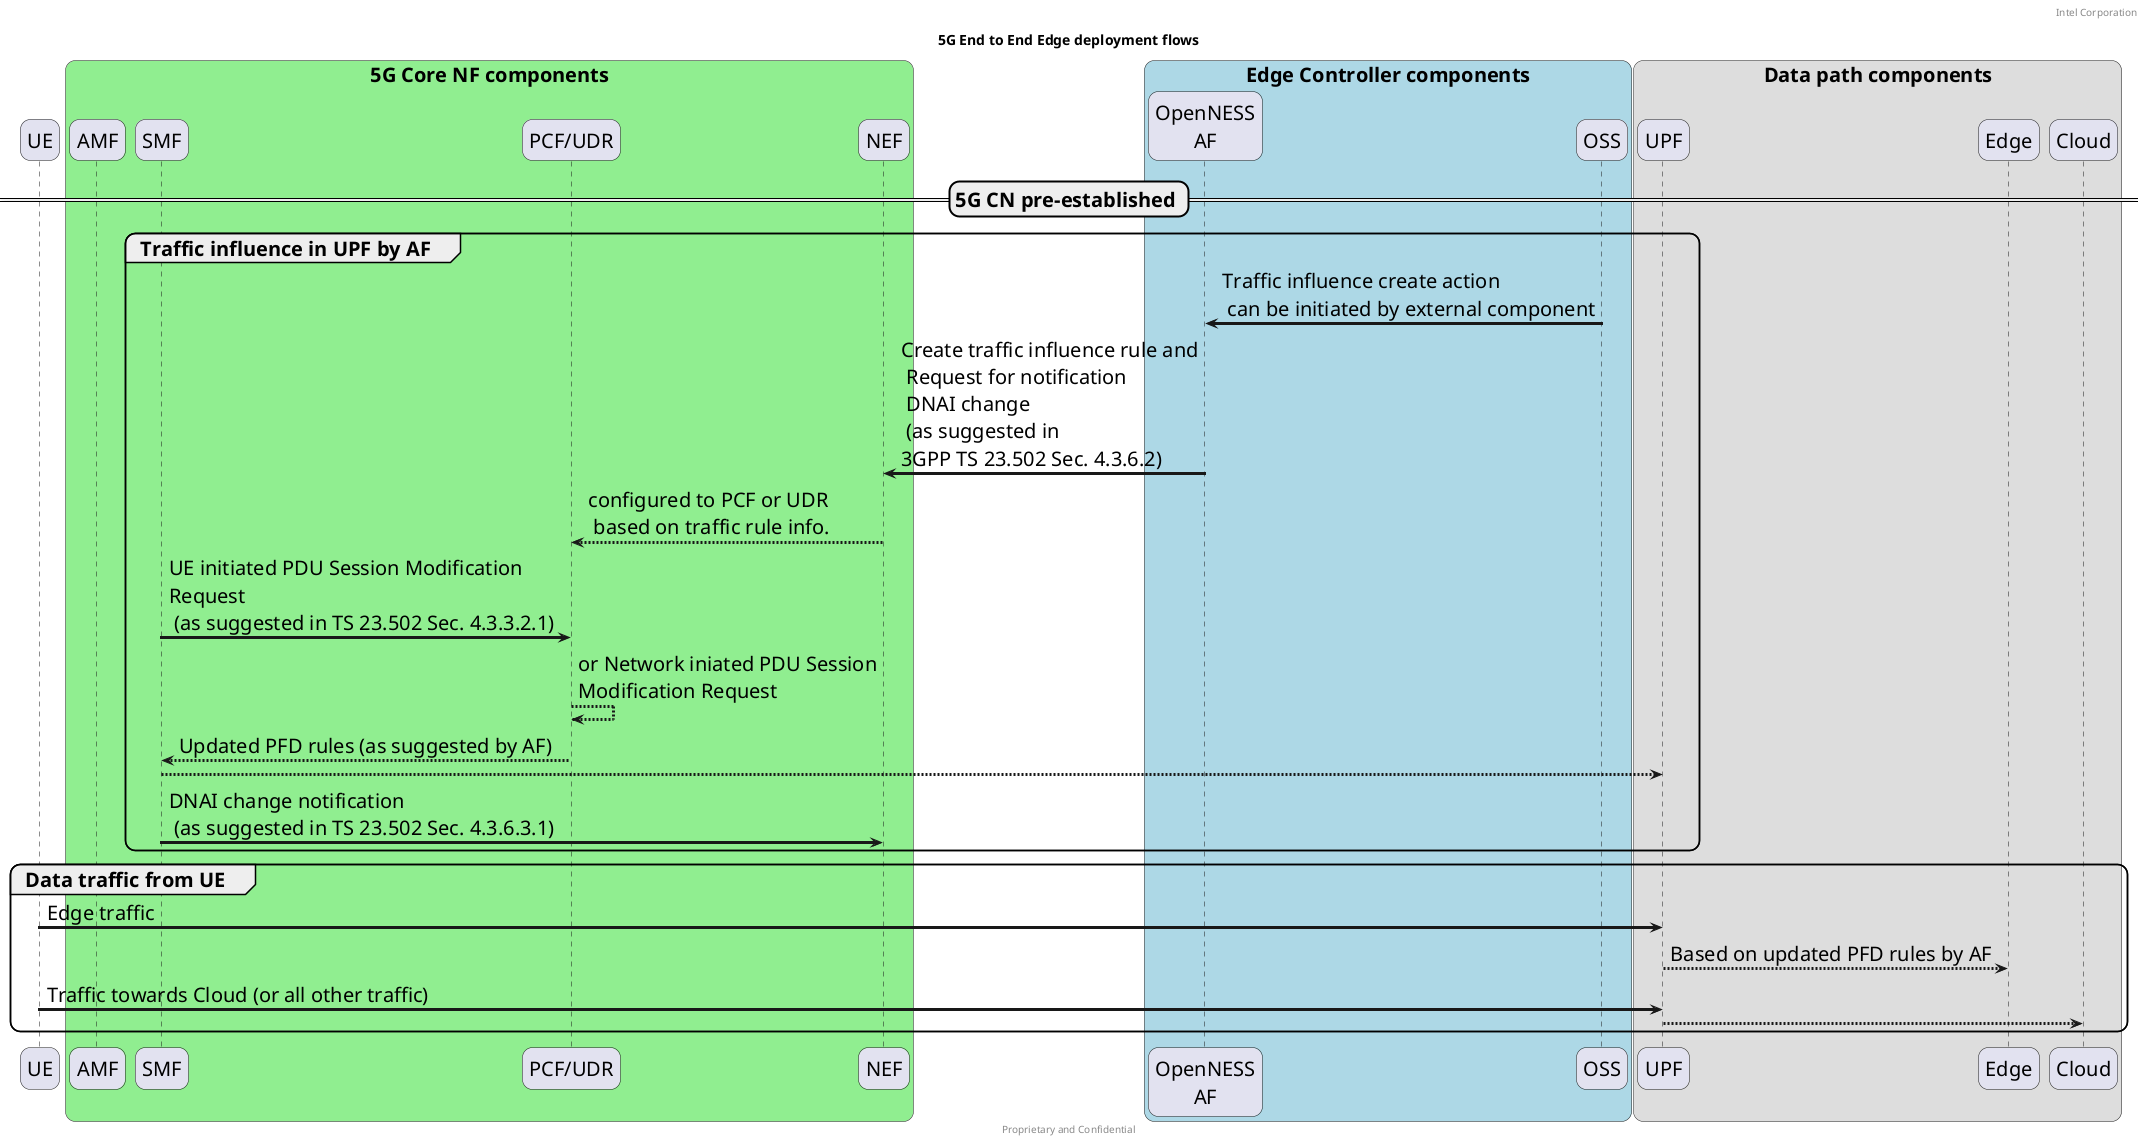 @startuml
/' SPDX-License-Identifier: Apache-2.0
   Copyright (c) 2020 Intel Corporation
'/
skinparam monochrome false
skinparam roundcorner 20
skinparam defaultFontName "Intel Clear"
skinparam defaultFontSize 20
skinparam maxmessagesize 400
skinparam sequenceArrowThickness 3

header "Intel Corporation"
footer "Proprietary and Confidential"
title "5G End to End Edge deployment flows"

participant "UE" as ue

box "5G Core NF components" #LightGreen
participant "AMF" as amf
participant "SMF" as smf
participant "PCF/UDR" as pcf
participant "NEF" as nef
end box 

box "Edge Controller components" #LightBlue
participant "OpenNESS\nAF" as af 
participant "OSS" as oss
end box

box "Data path components"
participant "UPF" as upf 
participant "Edge" as edge
participant "Cloud" as cloud
end box

== 5G CN pre-established ==

group Traffic influence in UPF by AF
oss -> af :  Traffic influence create action\n can be initiated by external component 
af -> nef : Create traffic influence rule and \n Request for notification \n DNAI change \n (as suggested in \n3GPP TS 23.502 Sec. 4.3.6.2)
nef --> pcf : configured to PCF or UDR \n based on traffic rule info.

smf -> pcf :  UE initiated PDU Session Modification Request \n (as suggested in TS 23.502 Sec. 4.3.3.2.1)
pcf --> pcf : or Network iniated PDU Session Modification Request
pcf --> smf : Updated PFD rules (as suggested by AF)
smf --> upf 
smf -> nef : DNAI change notification \n (as suggested in TS 23.502 Sec. 4.3.6.3.1)
end

group Data traffic from UE
ue -> upf : Edge traffic 
upf --> edge : Based on updated PFD rules by AF

ue -> upf : Traffic towards Cloud (or all other traffic)
upf --> cloud : 
end

@enduml